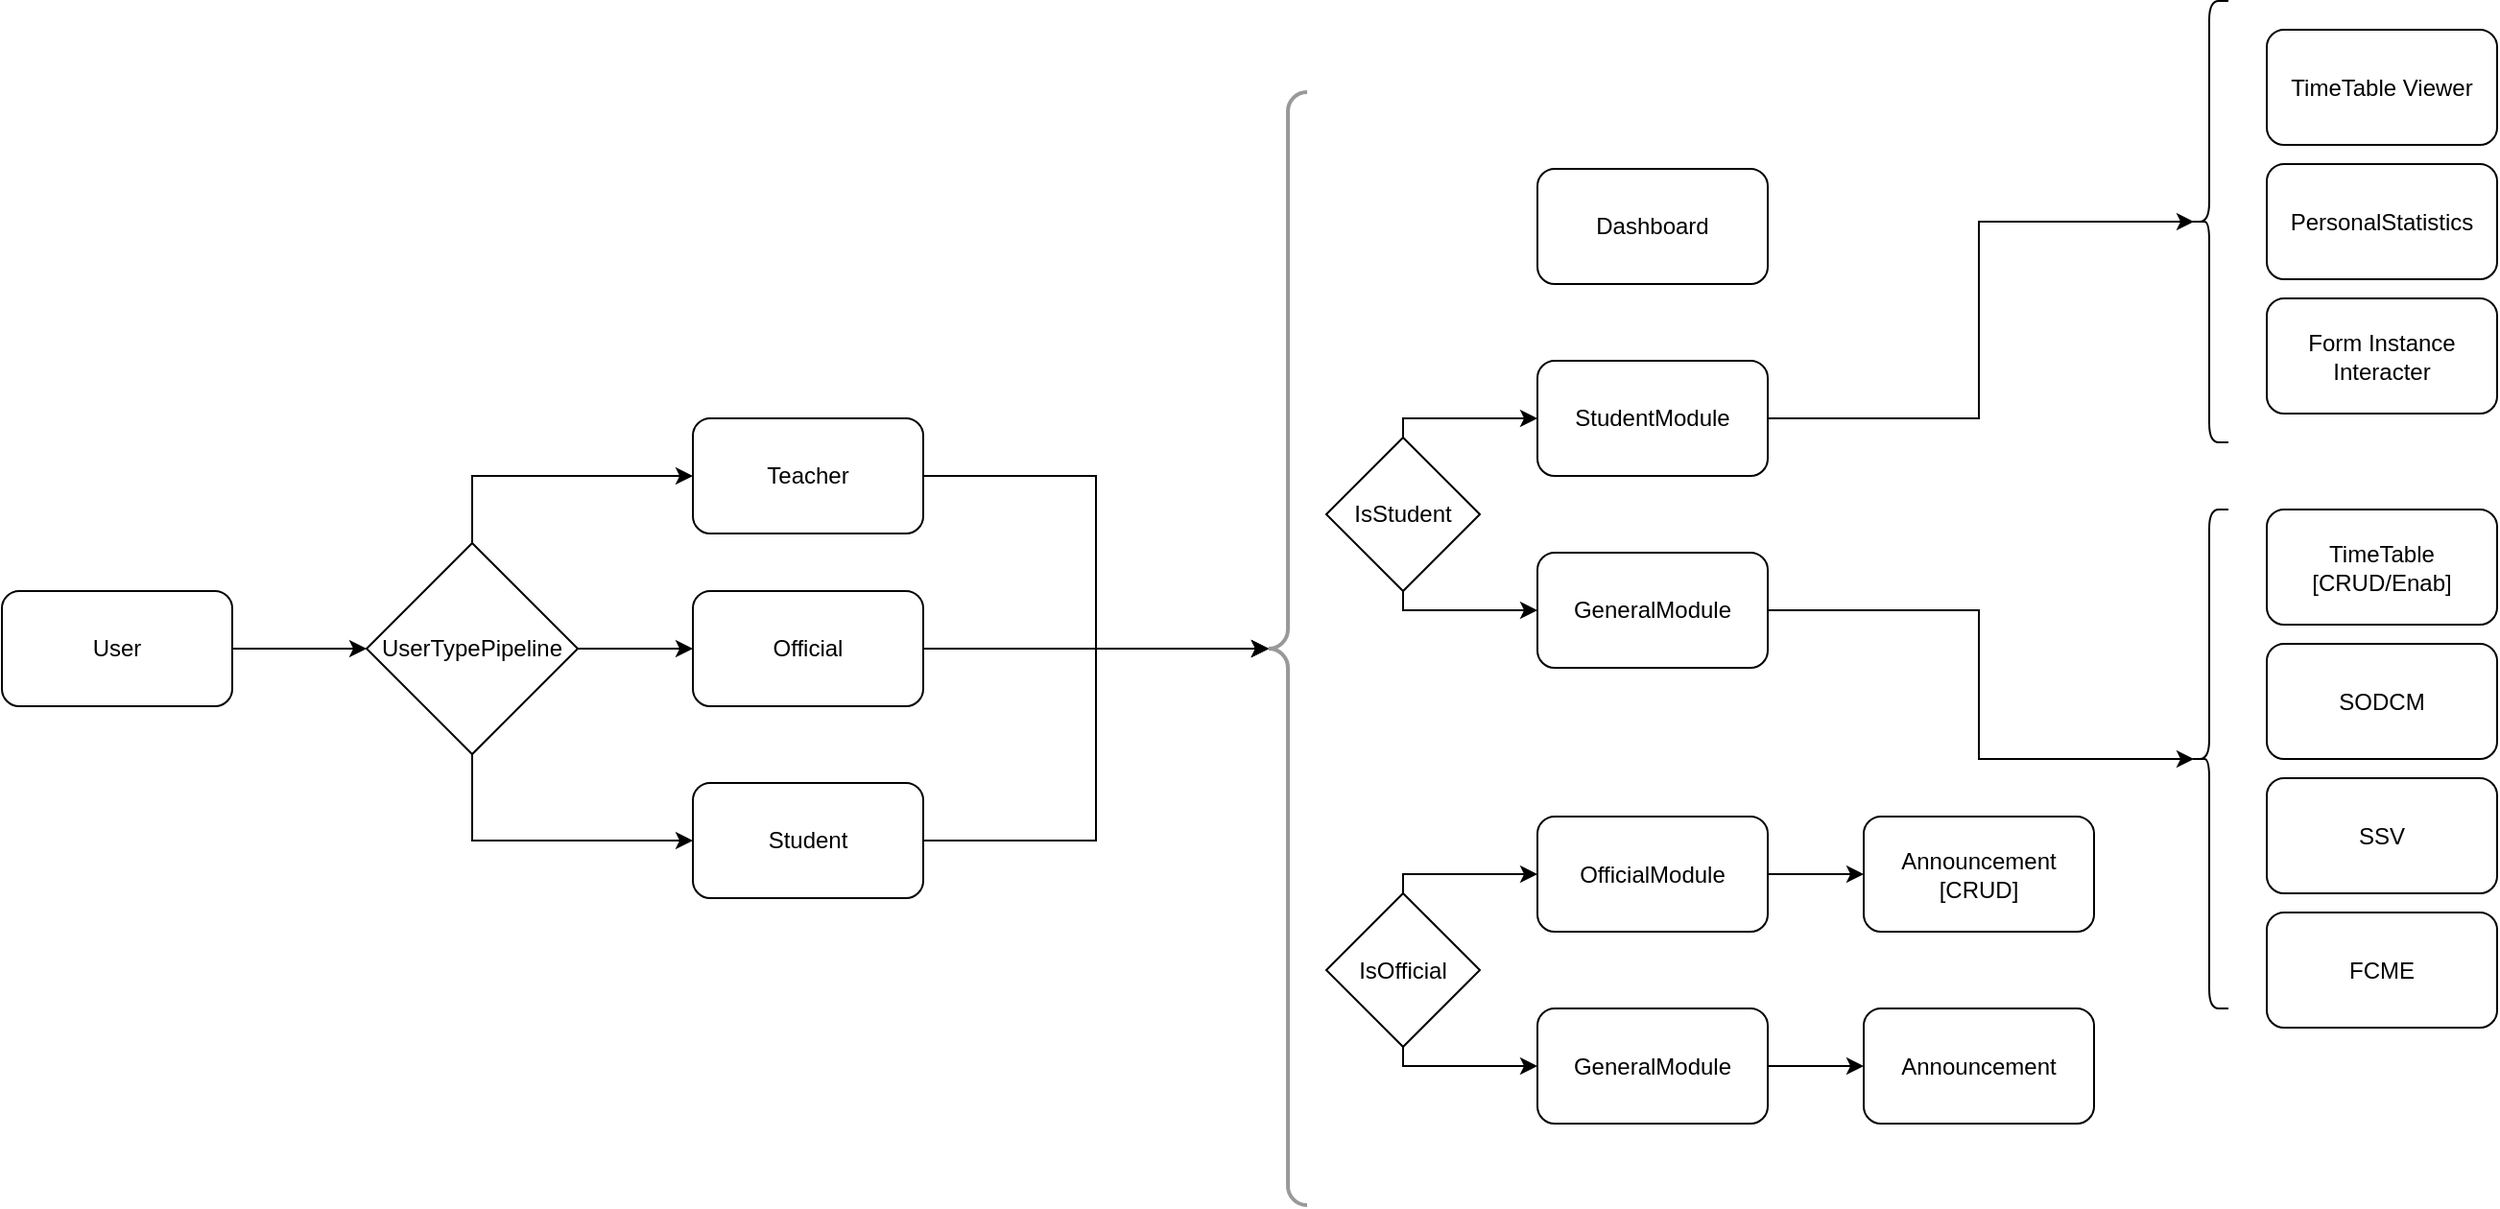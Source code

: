 <mxfile version="20.8.10" type="device"><diagram name="Page-1" id="wSwUQN_BIy40iahYswtT"><mxGraphModel dx="3152" dy="2464" grid="1" gridSize="10" guides="1" tooltips="1" connect="1" arrows="1" fold="1" page="1" pageScale="1" pageWidth="850" pageHeight="1100" math="0" shadow="0"><root><mxCell id="0"/><mxCell id="1" parent="0"/><mxCell id="g0J5WH5-uHYvv5vRq0BT-15" style="edgeStyle=orthogonalEdgeStyle;rounded=0;orthogonalLoop=1;jettySize=auto;html=1;entryX=0;entryY=0.5;entryDx=0;entryDy=0;" parent="1" source="g0J5WH5-uHYvv5vRq0BT-2" target="g0J5WH5-uHYvv5vRq0BT-6" edge="1"><mxGeometry relative="1" as="geometry"/></mxCell><mxCell id="g0J5WH5-uHYvv5vRq0BT-2" value="User" style="rounded=1;whiteSpace=wrap;html=1;" parent="1" vertex="1"><mxGeometry x="-100" y="160" width="120" height="60" as="geometry"/></mxCell><mxCell id="g0J5WH5-uHYvv5vRq0BT-17" style="edgeStyle=orthogonalEdgeStyle;rounded=0;orthogonalLoop=1;jettySize=auto;html=1;entryX=0.5;entryY=0;entryDx=0;entryDy=0;entryPerimeter=0;" parent="1" source="g0J5WH5-uHYvv5vRq0BT-3" target="g0J5WH5-uHYvv5vRq0BT-16" edge="1"><mxGeometry relative="1" as="geometry"/></mxCell><mxCell id="g0J5WH5-uHYvv5vRq0BT-3" value="Teacher" style="rounded=1;whiteSpace=wrap;html=1;" parent="1" vertex="1"><mxGeometry x="260" y="70" width="120" height="60" as="geometry"/></mxCell><mxCell id="g0J5WH5-uHYvv5vRq0BT-18" style="edgeStyle=orthogonalEdgeStyle;rounded=0;orthogonalLoop=1;jettySize=auto;html=1;entryX=0.5;entryY=0;entryDx=0;entryDy=0;entryPerimeter=0;" parent="1" source="g0J5WH5-uHYvv5vRq0BT-4" target="g0J5WH5-uHYvv5vRq0BT-16" edge="1"><mxGeometry relative="1" as="geometry"><mxPoint x="560" y="190.0" as="targetPoint"/></mxGeometry></mxCell><mxCell id="g0J5WH5-uHYvv5vRq0BT-4" value="Official" style="rounded=1;whiteSpace=wrap;html=1;" parent="1" vertex="1"><mxGeometry x="260" y="160" width="120" height="60" as="geometry"/></mxCell><mxCell id="g0J5WH5-uHYvv5vRq0BT-20" style="edgeStyle=orthogonalEdgeStyle;rounded=0;orthogonalLoop=1;jettySize=auto;html=1;entryX=0.5;entryY=0;entryDx=0;entryDy=0;entryPerimeter=0;" parent="1" source="g0J5WH5-uHYvv5vRq0BT-5" target="g0J5WH5-uHYvv5vRq0BT-16" edge="1"><mxGeometry relative="1" as="geometry"/></mxCell><mxCell id="g0J5WH5-uHYvv5vRq0BT-5" value="Student" style="rounded=1;whiteSpace=wrap;html=1;" parent="1" vertex="1"><mxGeometry x="260" y="260" width="120" height="60" as="geometry"/></mxCell><mxCell id="g0J5WH5-uHYvv5vRq0BT-7" style="edgeStyle=orthogonalEdgeStyle;rounded=0;orthogonalLoop=1;jettySize=auto;html=1;entryX=0;entryY=0.5;entryDx=0;entryDy=0;exitX=0.5;exitY=0;exitDx=0;exitDy=0;" parent="1" source="g0J5WH5-uHYvv5vRq0BT-6" target="g0J5WH5-uHYvv5vRq0BT-3" edge="1"><mxGeometry relative="1" as="geometry"/></mxCell><mxCell id="g0J5WH5-uHYvv5vRq0BT-8" style="edgeStyle=orthogonalEdgeStyle;rounded=0;orthogonalLoop=1;jettySize=auto;html=1;entryX=0;entryY=0.5;entryDx=0;entryDy=0;" parent="1" source="g0J5WH5-uHYvv5vRq0BT-6" target="g0J5WH5-uHYvv5vRq0BT-4" edge="1"><mxGeometry relative="1" as="geometry"/></mxCell><mxCell id="g0J5WH5-uHYvv5vRq0BT-9" style="edgeStyle=orthogonalEdgeStyle;rounded=0;orthogonalLoop=1;jettySize=auto;html=1;entryX=0;entryY=0.5;entryDx=0;entryDy=0;exitX=0.5;exitY=1;exitDx=0;exitDy=0;" parent="1" source="g0J5WH5-uHYvv5vRq0BT-6" target="g0J5WH5-uHYvv5vRq0BT-5" edge="1"><mxGeometry relative="1" as="geometry"/></mxCell><mxCell id="g0J5WH5-uHYvv5vRq0BT-6" value="UserTypePipeline" style="rhombus;whiteSpace=wrap;html=1;" parent="1" vertex="1"><mxGeometry x="90" y="135" width="110" height="110" as="geometry"/></mxCell><mxCell id="g0J5WH5-uHYvv5vRq0BT-11" value="Announcement" style="rounded=1;whiteSpace=wrap;html=1;" parent="1" vertex="1"><mxGeometry x="870" y="377.5" width="120" height="60" as="geometry"/></mxCell><mxCell id="g0J5WH5-uHYvv5vRq0BT-51" style="edgeStyle=orthogonalEdgeStyle;rounded=0;orthogonalLoop=1;jettySize=auto;html=1;entryX=0.1;entryY=0.5;entryDx=0;entryDy=0;entryPerimeter=0;" parent="1" source="g0J5WH5-uHYvv5vRq0BT-12" target="g0J5WH5-uHYvv5vRq0BT-50" edge="1"><mxGeometry relative="1" as="geometry"/></mxCell><mxCell id="g0J5WH5-uHYvv5vRq0BT-12" value="GeneralModule" style="rounded=1;whiteSpace=wrap;html=1;" parent="1" vertex="1"><mxGeometry x="700" y="140" width="120" height="60" as="geometry"/></mxCell><mxCell id="g0J5WH5-uHYvv5vRq0BT-14" value="Dashboard" style="rounded=1;whiteSpace=wrap;html=1;" parent="1" vertex="1"><mxGeometry x="700" y="-60" width="120" height="60" as="geometry"/></mxCell><mxCell id="g0J5WH5-uHYvv5vRq0BT-16" value="" style="labelPosition=right;align=left;strokeWidth=2;shape=mxgraph.mockup.markup.curlyBrace;html=1;shadow=0;dashed=0;strokeColor=#999999;direction=north;" parent="1" vertex="1"><mxGeometry x="560" y="-100" width="20" height="580" as="geometry"/></mxCell><mxCell id="g0J5WH5-uHYvv5vRq0BT-22" style="edgeStyle=orthogonalEdgeStyle;rounded=0;orthogonalLoop=1;jettySize=auto;html=1;entryX=0;entryY=0.5;entryDx=0;entryDy=0;exitX=0.5;exitY=1;exitDx=0;exitDy=0;" parent="1" source="g0J5WH5-uHYvv5vRq0BT-21" target="g0J5WH5-uHYvv5vRq0BT-12" edge="1"><mxGeometry relative="1" as="geometry"><Array as="points"><mxPoint x="630" y="170"/></Array></mxGeometry></mxCell><mxCell id="g0J5WH5-uHYvv5vRq0BT-25" style="edgeStyle=orthogonalEdgeStyle;rounded=0;orthogonalLoop=1;jettySize=auto;html=1;entryX=0;entryY=0.5;entryDx=0;entryDy=0;exitX=0.5;exitY=0;exitDx=0;exitDy=0;" parent="1" source="g0J5WH5-uHYvv5vRq0BT-21" target="g0J5WH5-uHYvv5vRq0BT-24" edge="1"><mxGeometry relative="1" as="geometry"><Array as="points"><mxPoint x="630" y="70"/></Array></mxGeometry></mxCell><mxCell id="g0J5WH5-uHYvv5vRq0BT-21" value="IsStudent" style="rhombus;whiteSpace=wrap;html=1;" parent="1" vertex="1"><mxGeometry x="590" y="80" width="80" height="80" as="geometry"/></mxCell><mxCell id="g0J5WH5-uHYvv5vRq0BT-49" style="edgeStyle=orthogonalEdgeStyle;rounded=0;orthogonalLoop=1;jettySize=auto;html=1;entryX=0.1;entryY=0.5;entryDx=0;entryDy=0;entryPerimeter=0;" parent="1" source="g0J5WH5-uHYvv5vRq0BT-24" target="g0J5WH5-uHYvv5vRq0BT-48" edge="1"><mxGeometry relative="1" as="geometry"/></mxCell><mxCell id="g0J5WH5-uHYvv5vRq0BT-24" value="StudentModule" style="rounded=1;whiteSpace=wrap;html=1;" parent="1" vertex="1"><mxGeometry x="700" y="40" width="120" height="60" as="geometry"/></mxCell><mxCell id="g0J5WH5-uHYvv5vRq0BT-27" value="TimeTable [CRUD/Enab]" style="rounded=1;whiteSpace=wrap;html=1;" parent="1" vertex="1"><mxGeometry x="1080" y="117.5" width="120" height="60" as="geometry"/></mxCell><mxCell id="g0J5WH5-uHYvv5vRq0BT-28" value="SODCM" style="rounded=1;whiteSpace=wrap;html=1;" parent="1" vertex="1"><mxGeometry x="1080" y="187.5" width="120" height="60" as="geometry"/></mxCell><mxCell id="g0J5WH5-uHYvv5vRq0BT-29" value="SSV" style="rounded=1;whiteSpace=wrap;html=1;" parent="1" vertex="1"><mxGeometry x="1080" y="257.5" width="120" height="60" as="geometry"/></mxCell><mxCell id="g0J5WH5-uHYvv5vRq0BT-30" value="TimeTable Viewer" style="rounded=1;whiteSpace=wrap;html=1;" parent="1" vertex="1"><mxGeometry x="1080" y="-132.5" width="120" height="60" as="geometry"/></mxCell><mxCell id="g0J5WH5-uHYvv5vRq0BT-31" value="PersonalStatistics" style="rounded=1;whiteSpace=wrap;html=1;" parent="1" vertex="1"><mxGeometry x="1080" y="-62.5" width="120" height="60" as="geometry"/></mxCell><mxCell id="g0J5WH5-uHYvv5vRq0BT-32" value="Form Instance Interacter" style="rounded=1;whiteSpace=wrap;html=1;" parent="1" vertex="1"><mxGeometry x="1080" y="7.5" width="120" height="60" as="geometry"/></mxCell><mxCell id="g0J5WH5-uHYvv5vRq0BT-33" value="FCME" style="rounded=1;whiteSpace=wrap;html=1;" parent="1" vertex="1"><mxGeometry x="1080" y="327.5" width="120" height="60" as="geometry"/></mxCell><mxCell id="g0J5WH5-uHYvv5vRq0BT-44" style="edgeStyle=orthogonalEdgeStyle;rounded=0;orthogonalLoop=1;jettySize=auto;html=1;entryX=0;entryY=0.5;entryDx=0;entryDy=0;" parent="1" source="g0J5WH5-uHYvv5vRq0BT-39" target="g0J5WH5-uHYvv5vRq0BT-11" edge="1"><mxGeometry relative="1" as="geometry"><mxPoint x="870" y="407.5" as="targetPoint"/></mxGeometry></mxCell><mxCell id="g0J5WH5-uHYvv5vRq0BT-39" value="GeneralModule" style="rounded=1;whiteSpace=wrap;html=1;" parent="1" vertex="1"><mxGeometry x="700" y="377.5" width="120" height="60" as="geometry"/></mxCell><mxCell id="g0J5WH5-uHYvv5vRq0BT-40" style="edgeStyle=orthogonalEdgeStyle;rounded=0;orthogonalLoop=1;jettySize=auto;html=1;entryX=0;entryY=0.5;entryDx=0;entryDy=0;exitX=0.5;exitY=1;exitDx=0;exitDy=0;" parent="1" source="g0J5WH5-uHYvv5vRq0BT-42" target="g0J5WH5-uHYvv5vRq0BT-39" edge="1"><mxGeometry relative="1" as="geometry"><Array as="points"><mxPoint x="630" y="407.5"/></Array></mxGeometry></mxCell><mxCell id="g0J5WH5-uHYvv5vRq0BT-41" style="edgeStyle=orthogonalEdgeStyle;rounded=0;orthogonalLoop=1;jettySize=auto;html=1;entryX=0;entryY=0.5;entryDx=0;entryDy=0;exitX=0.5;exitY=0;exitDx=0;exitDy=0;" parent="1" source="g0J5WH5-uHYvv5vRq0BT-42" target="g0J5WH5-uHYvv5vRq0BT-43" edge="1"><mxGeometry relative="1" as="geometry"><Array as="points"><mxPoint x="630" y="307.5"/></Array></mxGeometry></mxCell><mxCell id="g0J5WH5-uHYvv5vRq0BT-42" value="IsOfficial" style="rhombus;whiteSpace=wrap;html=1;" parent="1" vertex="1"><mxGeometry x="590" y="317.5" width="80" height="80" as="geometry"/></mxCell><mxCell id="g0J5WH5-uHYvv5vRq0BT-47" style="edgeStyle=orthogonalEdgeStyle;rounded=0;orthogonalLoop=1;jettySize=auto;html=1;entryX=0;entryY=0.5;entryDx=0;entryDy=0;" parent="1" source="g0J5WH5-uHYvv5vRq0BT-43" target="g0J5WH5-uHYvv5vRq0BT-45" edge="1"><mxGeometry relative="1" as="geometry"><mxPoint x="870" y="307.5" as="targetPoint"/></mxGeometry></mxCell><mxCell id="g0J5WH5-uHYvv5vRq0BT-43" value="OfficialModule" style="rounded=1;whiteSpace=wrap;html=1;" parent="1" vertex="1"><mxGeometry x="700" y="277.5" width="120" height="60" as="geometry"/></mxCell><mxCell id="g0J5WH5-uHYvv5vRq0BT-45" value="Announcement [CRUD]" style="rounded=1;whiteSpace=wrap;html=1;" parent="1" vertex="1"><mxGeometry x="870" y="277.5" width="120" height="60" as="geometry"/></mxCell><mxCell id="g0J5WH5-uHYvv5vRq0BT-48" value="" style="shape=curlyBracket;whiteSpace=wrap;html=1;rounded=1;labelPosition=left;verticalLabelPosition=middle;align=right;verticalAlign=middle;" parent="1" vertex="1"><mxGeometry x="1040" y="-147.5" width="20" height="230" as="geometry"/></mxCell><mxCell id="g0J5WH5-uHYvv5vRq0BT-50" value="" style="shape=curlyBracket;whiteSpace=wrap;html=1;rounded=1;labelPosition=left;verticalLabelPosition=middle;align=right;verticalAlign=middle;" parent="1" vertex="1"><mxGeometry x="1040" y="117.5" width="20" height="260" as="geometry"/></mxCell></root></mxGraphModel></diagram></mxfile>